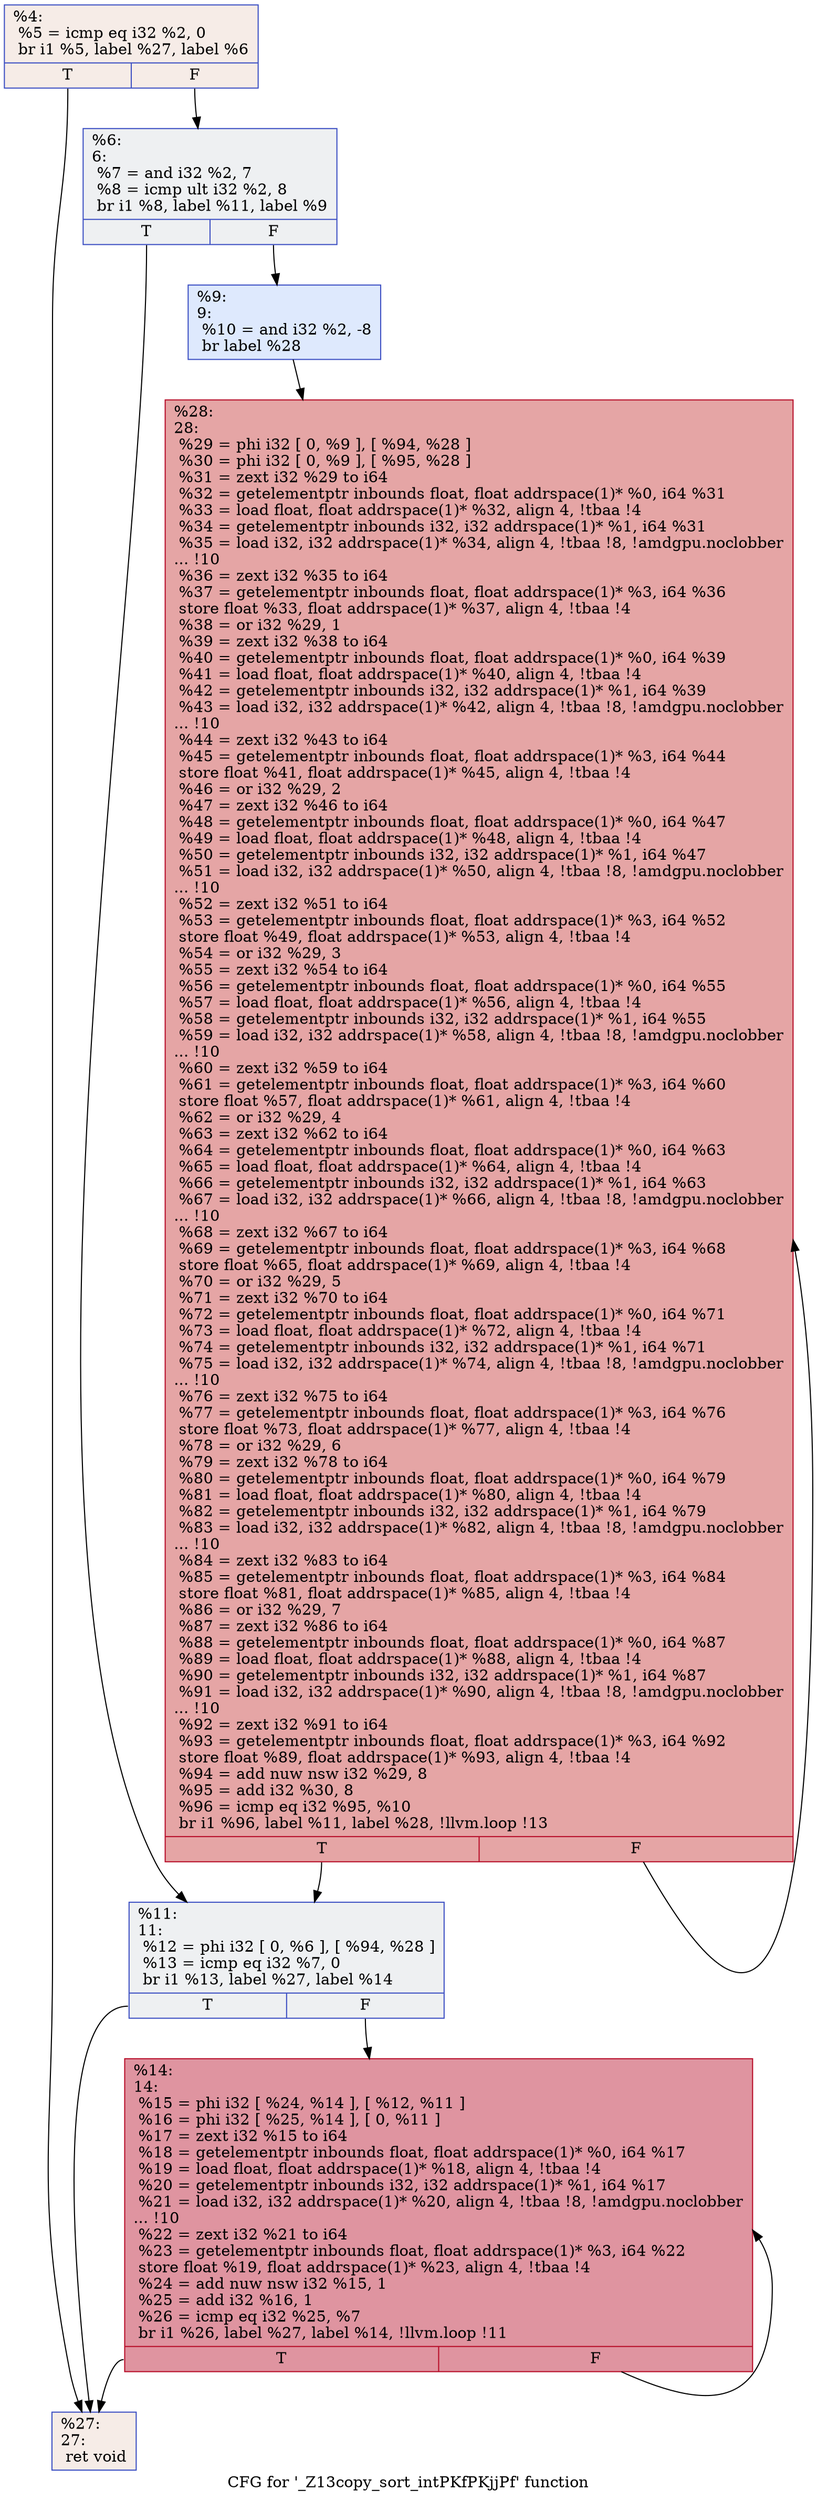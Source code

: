 digraph "CFG for '_Z13copy_sort_intPKfPKjjPf' function" {
	label="CFG for '_Z13copy_sort_intPKfPKjjPf' function";

	Node0x520b050 [shape=record,color="#3d50c3ff", style=filled, fillcolor="#ead5c970",label="{%4:\l  %5 = icmp eq i32 %2, 0\l  br i1 %5, label %27, label %6\l|{<s0>T|<s1>F}}"];
	Node0x520b050:s0 -> Node0x520aff0;
	Node0x520b050:s1 -> Node0x520b7d0;
	Node0x520b7d0 [shape=record,color="#3d50c3ff", style=filled, fillcolor="#d9dce170",label="{%6:\l6:                                                \l  %7 = and i32 %2, 7\l  %8 = icmp ult i32 %2, 8\l  br i1 %8, label %11, label %9\l|{<s0>T|<s1>F}}"];
	Node0x520b7d0:s0 -> Node0x520b0a0;
	Node0x520b7d0:s1 -> Node0x520bb20;
	Node0x520bb20 [shape=record,color="#3d50c3ff", style=filled, fillcolor="#b5cdfa70",label="{%9:\l9:                                                \l  %10 = and i32 %2, -8\l  br label %28\l}"];
	Node0x520bb20 -> Node0x520bd20;
	Node0x520b0a0 [shape=record,color="#3d50c3ff", style=filled, fillcolor="#d9dce170",label="{%11:\l11:                                               \l  %12 = phi i32 [ 0, %6 ], [ %94, %28 ]\l  %13 = icmp eq i32 %7, 0\l  br i1 %13, label %27, label %14\l|{<s0>T|<s1>F}}"];
	Node0x520b0a0:s0 -> Node0x520aff0;
	Node0x520b0a0:s1 -> Node0x520bf50;
	Node0x520bf50 [shape=record,color="#b70d28ff", style=filled, fillcolor="#b70d2870",label="{%14:\l14:                                               \l  %15 = phi i32 [ %24, %14 ], [ %12, %11 ]\l  %16 = phi i32 [ %25, %14 ], [ 0, %11 ]\l  %17 = zext i32 %15 to i64\l  %18 = getelementptr inbounds float, float addrspace(1)* %0, i64 %17\l  %19 = load float, float addrspace(1)* %18, align 4, !tbaa !4\l  %20 = getelementptr inbounds i32, i32 addrspace(1)* %1, i64 %17\l  %21 = load i32, i32 addrspace(1)* %20, align 4, !tbaa !8, !amdgpu.noclobber\l... !10\l  %22 = zext i32 %21 to i64\l  %23 = getelementptr inbounds float, float addrspace(1)* %3, i64 %22\l  store float %19, float addrspace(1)* %23, align 4, !tbaa !4\l  %24 = add nuw nsw i32 %15, 1\l  %25 = add i32 %16, 1\l  %26 = icmp eq i32 %25, %7\l  br i1 %26, label %27, label %14, !llvm.loop !11\l|{<s0>T|<s1>F}}"];
	Node0x520bf50:s0 -> Node0x520aff0;
	Node0x520bf50:s1 -> Node0x520bf50;
	Node0x520aff0 [shape=record,color="#3d50c3ff", style=filled, fillcolor="#ead5c970",label="{%27:\l27:                                               \l  ret void\l}"];
	Node0x520bd20 [shape=record,color="#b70d28ff", style=filled, fillcolor="#c5333470",label="{%28:\l28:                                               \l  %29 = phi i32 [ 0, %9 ], [ %94, %28 ]\l  %30 = phi i32 [ 0, %9 ], [ %95, %28 ]\l  %31 = zext i32 %29 to i64\l  %32 = getelementptr inbounds float, float addrspace(1)* %0, i64 %31\l  %33 = load float, float addrspace(1)* %32, align 4, !tbaa !4\l  %34 = getelementptr inbounds i32, i32 addrspace(1)* %1, i64 %31\l  %35 = load i32, i32 addrspace(1)* %34, align 4, !tbaa !8, !amdgpu.noclobber\l... !10\l  %36 = zext i32 %35 to i64\l  %37 = getelementptr inbounds float, float addrspace(1)* %3, i64 %36\l  store float %33, float addrspace(1)* %37, align 4, !tbaa !4\l  %38 = or i32 %29, 1\l  %39 = zext i32 %38 to i64\l  %40 = getelementptr inbounds float, float addrspace(1)* %0, i64 %39\l  %41 = load float, float addrspace(1)* %40, align 4, !tbaa !4\l  %42 = getelementptr inbounds i32, i32 addrspace(1)* %1, i64 %39\l  %43 = load i32, i32 addrspace(1)* %42, align 4, !tbaa !8, !amdgpu.noclobber\l... !10\l  %44 = zext i32 %43 to i64\l  %45 = getelementptr inbounds float, float addrspace(1)* %3, i64 %44\l  store float %41, float addrspace(1)* %45, align 4, !tbaa !4\l  %46 = or i32 %29, 2\l  %47 = zext i32 %46 to i64\l  %48 = getelementptr inbounds float, float addrspace(1)* %0, i64 %47\l  %49 = load float, float addrspace(1)* %48, align 4, !tbaa !4\l  %50 = getelementptr inbounds i32, i32 addrspace(1)* %1, i64 %47\l  %51 = load i32, i32 addrspace(1)* %50, align 4, !tbaa !8, !amdgpu.noclobber\l... !10\l  %52 = zext i32 %51 to i64\l  %53 = getelementptr inbounds float, float addrspace(1)* %3, i64 %52\l  store float %49, float addrspace(1)* %53, align 4, !tbaa !4\l  %54 = or i32 %29, 3\l  %55 = zext i32 %54 to i64\l  %56 = getelementptr inbounds float, float addrspace(1)* %0, i64 %55\l  %57 = load float, float addrspace(1)* %56, align 4, !tbaa !4\l  %58 = getelementptr inbounds i32, i32 addrspace(1)* %1, i64 %55\l  %59 = load i32, i32 addrspace(1)* %58, align 4, !tbaa !8, !amdgpu.noclobber\l... !10\l  %60 = zext i32 %59 to i64\l  %61 = getelementptr inbounds float, float addrspace(1)* %3, i64 %60\l  store float %57, float addrspace(1)* %61, align 4, !tbaa !4\l  %62 = or i32 %29, 4\l  %63 = zext i32 %62 to i64\l  %64 = getelementptr inbounds float, float addrspace(1)* %0, i64 %63\l  %65 = load float, float addrspace(1)* %64, align 4, !tbaa !4\l  %66 = getelementptr inbounds i32, i32 addrspace(1)* %1, i64 %63\l  %67 = load i32, i32 addrspace(1)* %66, align 4, !tbaa !8, !amdgpu.noclobber\l... !10\l  %68 = zext i32 %67 to i64\l  %69 = getelementptr inbounds float, float addrspace(1)* %3, i64 %68\l  store float %65, float addrspace(1)* %69, align 4, !tbaa !4\l  %70 = or i32 %29, 5\l  %71 = zext i32 %70 to i64\l  %72 = getelementptr inbounds float, float addrspace(1)* %0, i64 %71\l  %73 = load float, float addrspace(1)* %72, align 4, !tbaa !4\l  %74 = getelementptr inbounds i32, i32 addrspace(1)* %1, i64 %71\l  %75 = load i32, i32 addrspace(1)* %74, align 4, !tbaa !8, !amdgpu.noclobber\l... !10\l  %76 = zext i32 %75 to i64\l  %77 = getelementptr inbounds float, float addrspace(1)* %3, i64 %76\l  store float %73, float addrspace(1)* %77, align 4, !tbaa !4\l  %78 = or i32 %29, 6\l  %79 = zext i32 %78 to i64\l  %80 = getelementptr inbounds float, float addrspace(1)* %0, i64 %79\l  %81 = load float, float addrspace(1)* %80, align 4, !tbaa !4\l  %82 = getelementptr inbounds i32, i32 addrspace(1)* %1, i64 %79\l  %83 = load i32, i32 addrspace(1)* %82, align 4, !tbaa !8, !amdgpu.noclobber\l... !10\l  %84 = zext i32 %83 to i64\l  %85 = getelementptr inbounds float, float addrspace(1)* %3, i64 %84\l  store float %81, float addrspace(1)* %85, align 4, !tbaa !4\l  %86 = or i32 %29, 7\l  %87 = zext i32 %86 to i64\l  %88 = getelementptr inbounds float, float addrspace(1)* %0, i64 %87\l  %89 = load float, float addrspace(1)* %88, align 4, !tbaa !4\l  %90 = getelementptr inbounds i32, i32 addrspace(1)* %1, i64 %87\l  %91 = load i32, i32 addrspace(1)* %90, align 4, !tbaa !8, !amdgpu.noclobber\l... !10\l  %92 = zext i32 %91 to i64\l  %93 = getelementptr inbounds float, float addrspace(1)* %3, i64 %92\l  store float %89, float addrspace(1)* %93, align 4, !tbaa !4\l  %94 = add nuw nsw i32 %29, 8\l  %95 = add i32 %30, 8\l  %96 = icmp eq i32 %95, %10\l  br i1 %96, label %11, label %28, !llvm.loop !13\l|{<s0>T|<s1>F}}"];
	Node0x520bd20:s0 -> Node0x520b0a0;
	Node0x520bd20:s1 -> Node0x520bd20;
}
